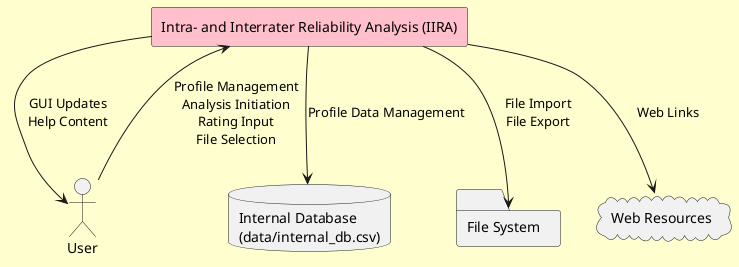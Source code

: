 
@startuml
' This diagram represents the system context for the IIRA.

skinparam backgroundColor #FEFECE

rectangle "Intra- and Interrater Reliability Analysis (IIRA)" as IIRA #pink {
}

actor User as U
database "Internal Database\n(data/internal_db.csv)" as DB
folder "File System" as FS
cloud "Web Resources" as WR

U --> IIRA : Profile Management\nAnalysis Initiation\nRating Input\nFile Selection
IIRA --> U : GUI Updates\nHelp Content

IIRA --> DB : Profile Data Management

IIRA --> FS : File Import\nFile Export

IIRA --> WR : Web Links

@enduml
